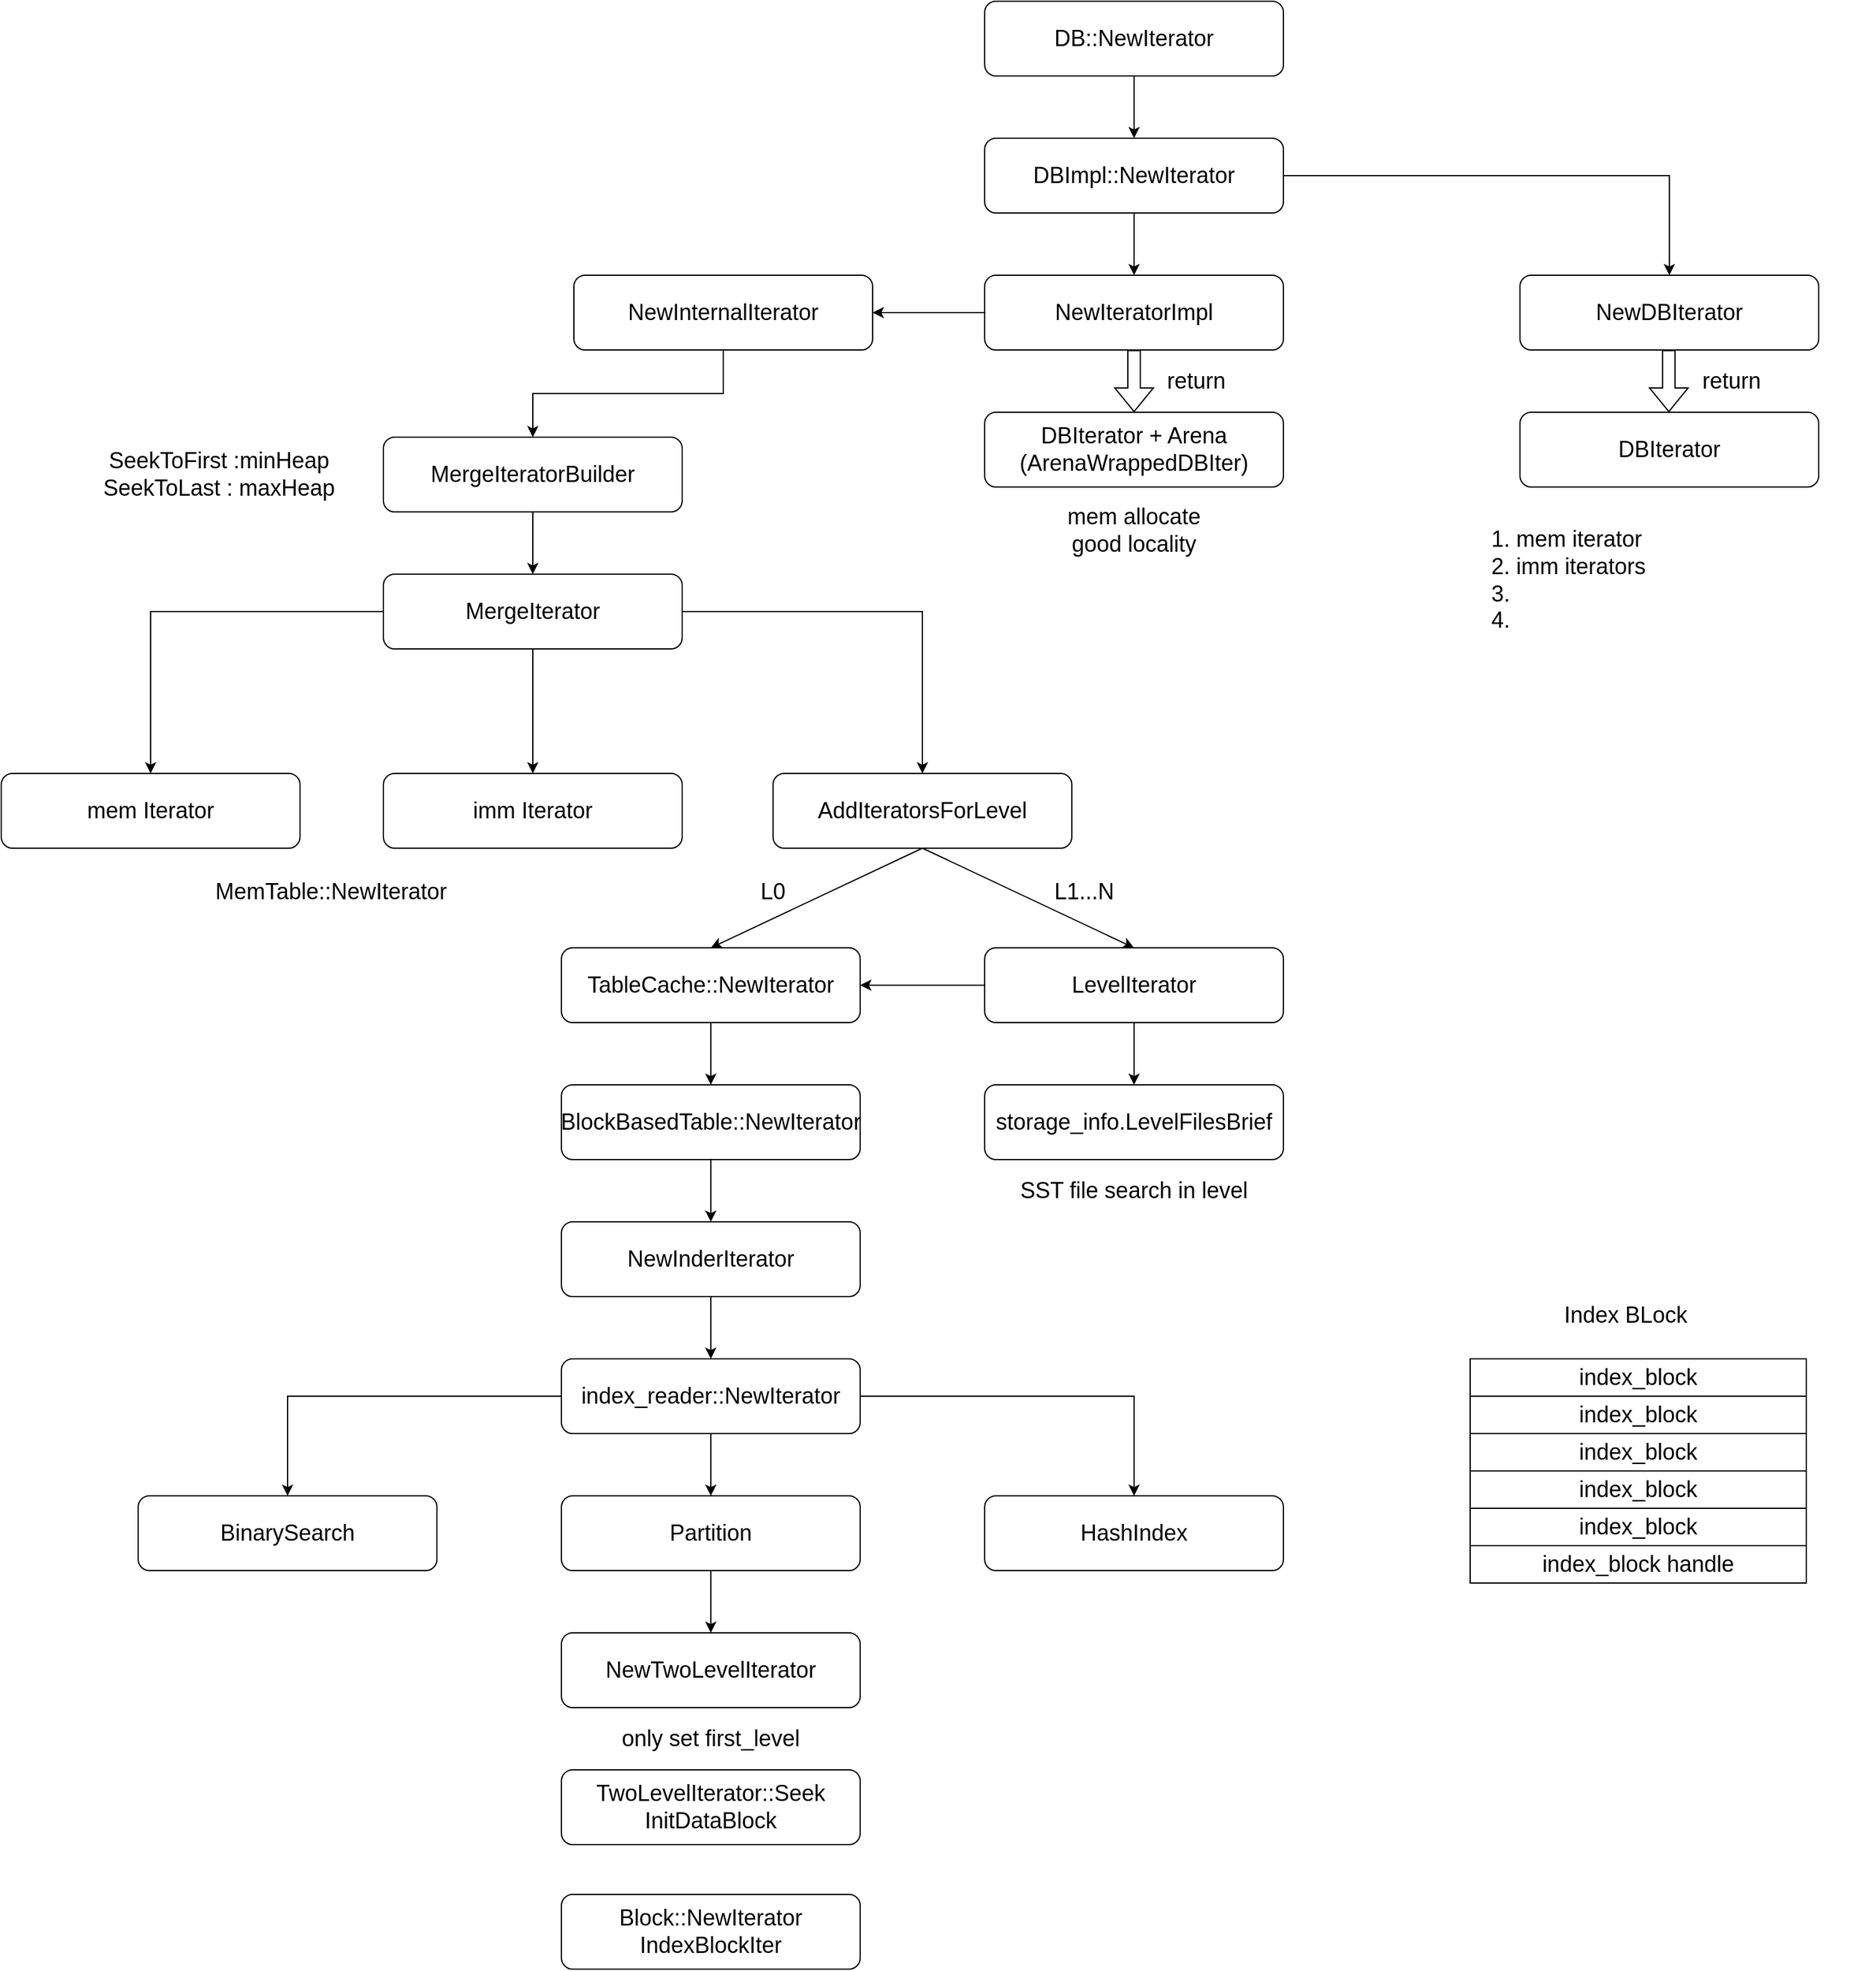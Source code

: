 <mxfile version="20.2.3" type="github">
  <diagram id="Vw7fn27wdTtEGHEtweep" name="Page-1">
    <mxGraphModel dx="2147" dy="1952" grid="1" gridSize="10" guides="1" tooltips="1" connect="1" arrows="1" fold="1" page="1" pageScale="1" pageWidth="827" pageHeight="1169" math="0" shadow="0">
      <root>
        <mxCell id="0" />
        <mxCell id="1" parent="0" />
        <mxCell id="UBoLiEuFsDpJewt4Z_ZF-12" style="edgeStyle=orthogonalEdgeStyle;rounded=0;orthogonalLoop=1;jettySize=auto;html=1;fontSize=18;" edge="1" parent="1" source="UBoLiEuFsDpJewt4Z_ZF-1" target="UBoLiEuFsDpJewt4Z_ZF-2">
          <mxGeometry relative="1" as="geometry" />
        </mxCell>
        <mxCell id="UBoLiEuFsDpJewt4Z_ZF-1" value="&lt;font style=&quot;font-size: 18px;&quot;&gt;DB::NewIterator&lt;/font&gt;" style="rounded=1;whiteSpace=wrap;html=1;" vertex="1" parent="1">
          <mxGeometry x="70" y="-1130" width="240" height="60" as="geometry" />
        </mxCell>
        <mxCell id="UBoLiEuFsDpJewt4Z_ZF-5" style="edgeStyle=orthogonalEdgeStyle;rounded=0;orthogonalLoop=1;jettySize=auto;html=1;entryX=0.5;entryY=0;entryDx=0;entryDy=0;fontSize=18;" edge="1" parent="1" source="UBoLiEuFsDpJewt4Z_ZF-2" target="UBoLiEuFsDpJewt4Z_ZF-3">
          <mxGeometry relative="1" as="geometry" />
        </mxCell>
        <mxCell id="UBoLiEuFsDpJewt4Z_ZF-13" style="edgeStyle=orthogonalEdgeStyle;rounded=0;orthogonalLoop=1;jettySize=auto;html=1;fontSize=18;" edge="1" parent="1" source="UBoLiEuFsDpJewt4Z_ZF-2" target="UBoLiEuFsDpJewt4Z_ZF-6">
          <mxGeometry relative="1" as="geometry" />
        </mxCell>
        <mxCell id="UBoLiEuFsDpJewt4Z_ZF-2" value="&lt;font style=&quot;font-size: 18px;&quot;&gt;DBImpl::NewIterator&lt;/font&gt;" style="rounded=1;whiteSpace=wrap;html=1;" vertex="1" parent="1">
          <mxGeometry x="70" y="-1020" width="240" height="60" as="geometry" />
        </mxCell>
        <mxCell id="UBoLiEuFsDpJewt4Z_ZF-3" value="&lt;font style=&quot;font-size: 18px;&quot;&gt;NewDBIterator&lt;/font&gt;" style="rounded=1;whiteSpace=wrap;html=1;" vertex="1" parent="1">
          <mxGeometry x="500" y="-910" width="240" height="60" as="geometry" />
        </mxCell>
        <mxCell id="UBoLiEuFsDpJewt4Z_ZF-4" value="&lt;font style=&quot;font-size: 18px;&quot;&gt;DBIterator&lt;/font&gt;" style="rounded=1;whiteSpace=wrap;html=1;" vertex="1" parent="1">
          <mxGeometry x="500" y="-800" width="240" height="60" as="geometry" />
        </mxCell>
        <mxCell id="UBoLiEuFsDpJewt4Z_ZF-19" style="edgeStyle=orthogonalEdgeStyle;rounded=0;orthogonalLoop=1;jettySize=auto;html=1;entryX=1;entryY=0.5;entryDx=0;entryDy=0;fontSize=18;" edge="1" parent="1" source="UBoLiEuFsDpJewt4Z_ZF-6" target="UBoLiEuFsDpJewt4Z_ZF-18">
          <mxGeometry relative="1" as="geometry" />
        </mxCell>
        <mxCell id="UBoLiEuFsDpJewt4Z_ZF-6" value="&lt;font style=&quot;font-size: 18px;&quot;&gt;NewIteratorImpl&lt;/font&gt;" style="rounded=1;whiteSpace=wrap;html=1;" vertex="1" parent="1">
          <mxGeometry x="70" y="-910" width="240" height="60" as="geometry" />
        </mxCell>
        <mxCell id="UBoLiEuFsDpJewt4Z_ZF-7" value="&lt;font style=&quot;font-size: 18px;&quot;&gt;DBIterator + Arena&lt;br&gt;(ArenaWrappedDBIter)&lt;br&gt;&lt;/font&gt;" style="rounded=1;whiteSpace=wrap;html=1;" vertex="1" parent="1">
          <mxGeometry x="70" y="-800" width="240" height="60" as="geometry" />
        </mxCell>
        <mxCell id="UBoLiEuFsDpJewt4Z_ZF-11" value="&lt;ol&gt;&lt;li&gt;mem iterator&lt;/li&gt;&lt;li&gt;imm iterators&lt;/li&gt;&lt;li&gt;&lt;br&gt;&lt;/li&gt;&lt;li&gt;&lt;br&gt;&lt;/li&gt;&lt;/ol&gt;" style="text;strokeColor=none;fillColor=none;html=1;whiteSpace=wrap;verticalAlign=middle;overflow=hidden;fontSize=18;" vertex="1" parent="1">
          <mxGeometry x="455" y="-730" width="330" height="130" as="geometry" />
        </mxCell>
        <mxCell id="UBoLiEuFsDpJewt4Z_ZF-14" value="" style="shape=flexArrow;endArrow=classic;html=1;rounded=0;fontSize=18;exitX=0.5;exitY=1;exitDx=0;exitDy=0;entryX=0.5;entryY=0;entryDx=0;entryDy=0;" edge="1" parent="1" source="UBoLiEuFsDpJewt4Z_ZF-6" target="UBoLiEuFsDpJewt4Z_ZF-7">
          <mxGeometry width="50" height="50" relative="1" as="geometry">
            <mxPoint x="310" y="-810" as="sourcePoint" />
            <mxPoint x="360" y="-860" as="targetPoint" />
          </mxGeometry>
        </mxCell>
        <mxCell id="UBoLiEuFsDpJewt4Z_ZF-15" value="" style="shape=flexArrow;endArrow=classic;html=1;rounded=0;fontSize=18;exitX=0.5;exitY=1;exitDx=0;exitDy=0;entryX=0.5;entryY=0;entryDx=0;entryDy=0;" edge="1" parent="1">
          <mxGeometry width="50" height="50" relative="1" as="geometry">
            <mxPoint x="619.58" y="-850" as="sourcePoint" />
            <mxPoint x="619.58" y="-800" as="targetPoint" />
          </mxGeometry>
        </mxCell>
        <mxCell id="UBoLiEuFsDpJewt4Z_ZF-16" value="return" style="text;html=1;strokeColor=none;fillColor=none;align=center;verticalAlign=middle;whiteSpace=wrap;rounded=0;fontSize=18;" vertex="1" parent="1">
          <mxGeometry x="210" y="-840" width="60" height="30" as="geometry" />
        </mxCell>
        <mxCell id="UBoLiEuFsDpJewt4Z_ZF-17" value="return" style="text;html=1;strokeColor=none;fillColor=none;align=center;verticalAlign=middle;whiteSpace=wrap;rounded=0;fontSize=18;" vertex="1" parent="1">
          <mxGeometry x="640" y="-840" width="60" height="30" as="geometry" />
        </mxCell>
        <mxCell id="UBoLiEuFsDpJewt4Z_ZF-77" style="edgeStyle=orthogonalEdgeStyle;rounded=0;orthogonalLoop=1;jettySize=auto;html=1;entryX=0.5;entryY=0;entryDx=0;entryDy=0;fontSize=18;" edge="1" parent="1" source="UBoLiEuFsDpJewt4Z_ZF-18" target="UBoLiEuFsDpJewt4Z_ZF-22">
          <mxGeometry relative="1" as="geometry" />
        </mxCell>
        <mxCell id="UBoLiEuFsDpJewt4Z_ZF-18" value="&lt;font style=&quot;font-size: 18px;&quot;&gt;NewInternalIterator&lt;/font&gt;" style="rounded=1;whiteSpace=wrap;html=1;" vertex="1" parent="1">
          <mxGeometry x="-260" y="-910" width="240" height="60" as="geometry" />
        </mxCell>
        <mxCell id="UBoLiEuFsDpJewt4Z_ZF-20" value="mem allocate&lt;br&gt;good locality" style="text;html=1;strokeColor=none;fillColor=none;align=center;verticalAlign=middle;whiteSpace=wrap;rounded=0;fontSize=18;" vertex="1" parent="1">
          <mxGeometry x="60" y="-740" width="260" height="70" as="geometry" />
        </mxCell>
        <mxCell id="UBoLiEuFsDpJewt4Z_ZF-24" style="edgeStyle=orthogonalEdgeStyle;rounded=0;orthogonalLoop=1;jettySize=auto;html=1;fontSize=18;" edge="1" parent="1" source="UBoLiEuFsDpJewt4Z_ZF-22" target="UBoLiEuFsDpJewt4Z_ZF-23">
          <mxGeometry relative="1" as="geometry" />
        </mxCell>
        <mxCell id="UBoLiEuFsDpJewt4Z_ZF-22" value="&lt;font style=&quot;font-size: 18px;&quot;&gt;MergeIteratorBuilder&lt;/font&gt;" style="rounded=1;whiteSpace=wrap;html=1;" vertex="1" parent="1">
          <mxGeometry x="-413" y="-780" width="240" height="60" as="geometry" />
        </mxCell>
        <mxCell id="UBoLiEuFsDpJewt4Z_ZF-38" style="edgeStyle=orthogonalEdgeStyle;rounded=0;orthogonalLoop=1;jettySize=auto;html=1;entryX=0.5;entryY=0;entryDx=0;entryDy=0;fontSize=18;" edge="1" parent="1" source="UBoLiEuFsDpJewt4Z_ZF-23" target="UBoLiEuFsDpJewt4Z_ZF-30">
          <mxGeometry relative="1" as="geometry" />
        </mxCell>
        <mxCell id="UBoLiEuFsDpJewt4Z_ZF-39" style="edgeStyle=orthogonalEdgeStyle;rounded=0;orthogonalLoop=1;jettySize=auto;html=1;entryX=0.5;entryY=0;entryDx=0;entryDy=0;fontSize=18;" edge="1" parent="1" source="UBoLiEuFsDpJewt4Z_ZF-23" target="UBoLiEuFsDpJewt4Z_ZF-31">
          <mxGeometry relative="1" as="geometry" />
        </mxCell>
        <mxCell id="UBoLiEuFsDpJewt4Z_ZF-40" style="edgeStyle=orthogonalEdgeStyle;rounded=0;orthogonalLoop=1;jettySize=auto;html=1;fontSize=18;" edge="1" parent="1" source="UBoLiEuFsDpJewt4Z_ZF-23" target="UBoLiEuFsDpJewt4Z_ZF-34">
          <mxGeometry relative="1" as="geometry" />
        </mxCell>
        <mxCell id="UBoLiEuFsDpJewt4Z_ZF-23" value="&lt;font style=&quot;font-size: 18px;&quot;&gt;MergeIterator&lt;/font&gt;" style="rounded=1;whiteSpace=wrap;html=1;" vertex="1" parent="1">
          <mxGeometry x="-413" y="-670" width="240" height="60" as="geometry" />
        </mxCell>
        <mxCell id="UBoLiEuFsDpJewt4Z_ZF-28" value="SeekToFirst :minHeap&lt;br&gt;SeekToLast : maxHeap" style="text;html=1;strokeColor=none;fillColor=none;align=center;verticalAlign=middle;whiteSpace=wrap;rounded=0;fontSize=18;" vertex="1" parent="1">
          <mxGeometry x="-650" y="-811.25" width="210" height="122.5" as="geometry" />
        </mxCell>
        <mxCell id="UBoLiEuFsDpJewt4Z_ZF-30" value="&lt;font style=&quot;font-size: 18px;&quot;&gt;mem Iterator&lt;/font&gt;" style="rounded=1;whiteSpace=wrap;html=1;" vertex="1" parent="1">
          <mxGeometry x="-720" y="-510" width="240" height="60" as="geometry" />
        </mxCell>
        <mxCell id="UBoLiEuFsDpJewt4Z_ZF-31" value="&lt;font style=&quot;font-size: 18px;&quot;&gt;imm Iterator&lt;/font&gt;" style="rounded=1;whiteSpace=wrap;html=1;" vertex="1" parent="1">
          <mxGeometry x="-413" y="-510" width="240" height="60" as="geometry" />
        </mxCell>
        <mxCell id="UBoLiEuFsDpJewt4Z_ZF-34" value="&lt;font style=&quot;font-size: 18px;&quot;&gt;AddIteratorsForLevel&lt;/font&gt;" style="rounded=1;whiteSpace=wrap;html=1;" vertex="1" parent="1">
          <mxGeometry x="-100" y="-510" width="240" height="60" as="geometry" />
        </mxCell>
        <mxCell id="UBoLiEuFsDpJewt4Z_ZF-54" style="edgeStyle=orthogonalEdgeStyle;rounded=0;orthogonalLoop=1;jettySize=auto;html=1;fontSize=18;" edge="1" parent="1" source="UBoLiEuFsDpJewt4Z_ZF-35" target="UBoLiEuFsDpJewt4Z_ZF-43">
          <mxGeometry relative="1" as="geometry" />
        </mxCell>
        <mxCell id="UBoLiEuFsDpJewt4Z_ZF-35" value="&lt;span style=&quot;font-size: 18px;&quot;&gt;TableCache::NewIterator&lt;/span&gt;" style="rounded=1;whiteSpace=wrap;html=1;" vertex="1" parent="1">
          <mxGeometry x="-270" y="-370" width="240" height="60" as="geometry" />
        </mxCell>
        <mxCell id="UBoLiEuFsDpJewt4Z_ZF-72" style="edgeStyle=orthogonalEdgeStyle;rounded=0;orthogonalLoop=1;jettySize=auto;html=1;fontSize=18;" edge="1" parent="1" source="UBoLiEuFsDpJewt4Z_ZF-36" target="UBoLiEuFsDpJewt4Z_ZF-35">
          <mxGeometry relative="1" as="geometry" />
        </mxCell>
        <mxCell id="UBoLiEuFsDpJewt4Z_ZF-75" style="edgeStyle=orthogonalEdgeStyle;rounded=0;orthogonalLoop=1;jettySize=auto;html=1;fontSize=18;" edge="1" parent="1" source="UBoLiEuFsDpJewt4Z_ZF-36" target="UBoLiEuFsDpJewt4Z_ZF-73">
          <mxGeometry relative="1" as="geometry" />
        </mxCell>
        <mxCell id="UBoLiEuFsDpJewt4Z_ZF-36" value="&lt;span style=&quot;font-size: 18px;&quot;&gt;LevelIterator&lt;/span&gt;" style="rounded=1;whiteSpace=wrap;html=1;" vertex="1" parent="1">
          <mxGeometry x="70" y="-370" width="240" height="60" as="geometry" />
        </mxCell>
        <mxCell id="UBoLiEuFsDpJewt4Z_ZF-37" value="MemTable::NewIterator" style="text;html=1;strokeColor=none;fillColor=none;align=center;verticalAlign=middle;whiteSpace=wrap;rounded=0;fontSize=18;" vertex="1" parent="1">
          <mxGeometry x="-590" y="-430" width="270" height="30" as="geometry" />
        </mxCell>
        <mxCell id="UBoLiEuFsDpJewt4Z_ZF-55" style="edgeStyle=orthogonalEdgeStyle;rounded=0;orthogonalLoop=1;jettySize=auto;html=1;fontSize=18;" edge="1" parent="1" source="UBoLiEuFsDpJewt4Z_ZF-43" target="UBoLiEuFsDpJewt4Z_ZF-48">
          <mxGeometry relative="1" as="geometry" />
        </mxCell>
        <mxCell id="UBoLiEuFsDpJewt4Z_ZF-43" value="&lt;span style=&quot;font-size: 18px;&quot;&gt;BlockBasedTable::NewIterator&lt;/span&gt;" style="rounded=1;whiteSpace=wrap;html=1;" vertex="1" parent="1">
          <mxGeometry x="-270" y="-260" width="240" height="60" as="geometry" />
        </mxCell>
        <mxCell id="UBoLiEuFsDpJewt4Z_ZF-44" value="" style="endArrow=classic;html=1;rounded=0;fontSize=18;exitX=0.5;exitY=1;exitDx=0;exitDy=0;entryX=0.5;entryY=0;entryDx=0;entryDy=0;" edge="1" parent="1" source="UBoLiEuFsDpJewt4Z_ZF-34" target="UBoLiEuFsDpJewt4Z_ZF-35">
          <mxGeometry width="50" height="50" relative="1" as="geometry">
            <mxPoint x="-20" y="-110" as="sourcePoint" />
            <mxPoint x="30" y="-160" as="targetPoint" />
          </mxGeometry>
        </mxCell>
        <mxCell id="UBoLiEuFsDpJewt4Z_ZF-45" value="" style="endArrow=classic;html=1;rounded=0;fontSize=18;exitX=0.5;exitY=1;exitDx=0;exitDy=0;entryX=0.5;entryY=0;entryDx=0;entryDy=0;" edge="1" parent="1" source="UBoLiEuFsDpJewt4Z_ZF-34" target="UBoLiEuFsDpJewt4Z_ZF-36">
          <mxGeometry width="50" height="50" relative="1" as="geometry">
            <mxPoint x="-20" y="-110" as="sourcePoint" />
            <mxPoint x="30" y="-160" as="targetPoint" />
          </mxGeometry>
        </mxCell>
        <mxCell id="UBoLiEuFsDpJewt4Z_ZF-46" value="L0" style="text;html=1;strokeColor=none;fillColor=none;align=center;verticalAlign=middle;whiteSpace=wrap;rounded=0;fontSize=18;" vertex="1" parent="1">
          <mxGeometry x="-130" y="-430" width="60" height="30" as="geometry" />
        </mxCell>
        <mxCell id="UBoLiEuFsDpJewt4Z_ZF-47" value="L1...N" style="text;html=1;strokeColor=none;fillColor=none;align=center;verticalAlign=middle;whiteSpace=wrap;rounded=0;fontSize=18;" vertex="1" parent="1">
          <mxGeometry x="120" y="-430" width="60" height="30" as="geometry" />
        </mxCell>
        <mxCell id="UBoLiEuFsDpJewt4Z_ZF-56" style="edgeStyle=orthogonalEdgeStyle;rounded=0;orthogonalLoop=1;jettySize=auto;html=1;fontSize=18;" edge="1" parent="1" source="UBoLiEuFsDpJewt4Z_ZF-48" target="UBoLiEuFsDpJewt4Z_ZF-49">
          <mxGeometry relative="1" as="geometry" />
        </mxCell>
        <mxCell id="UBoLiEuFsDpJewt4Z_ZF-48" value="&lt;span style=&quot;font-size: 18px;&quot;&gt;NewInderIterator&lt;/span&gt;" style="rounded=1;whiteSpace=wrap;html=1;" vertex="1" parent="1">
          <mxGeometry x="-270" y="-150" width="240" height="60" as="geometry" />
        </mxCell>
        <mxCell id="UBoLiEuFsDpJewt4Z_ZF-53" style="edgeStyle=orthogonalEdgeStyle;rounded=0;orthogonalLoop=1;jettySize=auto;html=1;fontSize=18;" edge="1" parent="1" source="UBoLiEuFsDpJewt4Z_ZF-49" target="UBoLiEuFsDpJewt4Z_ZF-50">
          <mxGeometry relative="1" as="geometry" />
        </mxCell>
        <mxCell id="UBoLiEuFsDpJewt4Z_ZF-57" style="edgeStyle=orthogonalEdgeStyle;rounded=0;orthogonalLoop=1;jettySize=auto;html=1;fontSize=18;" edge="1" parent="1" source="UBoLiEuFsDpJewt4Z_ZF-49" target="UBoLiEuFsDpJewt4Z_ZF-51">
          <mxGeometry relative="1" as="geometry" />
        </mxCell>
        <mxCell id="UBoLiEuFsDpJewt4Z_ZF-58" style="edgeStyle=orthogonalEdgeStyle;rounded=0;orthogonalLoop=1;jettySize=auto;html=1;entryX=0.5;entryY=0;entryDx=0;entryDy=0;fontSize=18;" edge="1" parent="1" source="UBoLiEuFsDpJewt4Z_ZF-49" target="UBoLiEuFsDpJewt4Z_ZF-52">
          <mxGeometry relative="1" as="geometry" />
        </mxCell>
        <mxCell id="UBoLiEuFsDpJewt4Z_ZF-49" value="&lt;span style=&quot;font-size: 18px;&quot;&gt;index_reader::NewIterator&lt;/span&gt;" style="rounded=1;whiteSpace=wrap;html=1;" vertex="1" parent="1">
          <mxGeometry x="-270" y="-40" width="240" height="60" as="geometry" />
        </mxCell>
        <mxCell id="UBoLiEuFsDpJewt4Z_ZF-68" style="edgeStyle=orthogonalEdgeStyle;rounded=0;orthogonalLoop=1;jettySize=auto;html=1;fontSize=18;" edge="1" parent="1" source="UBoLiEuFsDpJewt4Z_ZF-50" target="UBoLiEuFsDpJewt4Z_ZF-67">
          <mxGeometry relative="1" as="geometry" />
        </mxCell>
        <mxCell id="UBoLiEuFsDpJewt4Z_ZF-50" value="&lt;span style=&quot;font-size: 18px;&quot;&gt;Partition&lt;/span&gt;" style="rounded=1;whiteSpace=wrap;html=1;" vertex="1" parent="1">
          <mxGeometry x="-270" y="70" width="240" height="60" as="geometry" />
        </mxCell>
        <mxCell id="UBoLiEuFsDpJewt4Z_ZF-51" value="&lt;span style=&quot;font-size: 18px;&quot;&gt;BinarySearch&lt;/span&gt;" style="rounded=1;whiteSpace=wrap;html=1;" vertex="1" parent="1">
          <mxGeometry x="-610" y="70" width="240" height="60" as="geometry" />
        </mxCell>
        <mxCell id="UBoLiEuFsDpJewt4Z_ZF-52" value="&lt;span style=&quot;font-size: 18px;&quot;&gt;HashIndex&lt;/span&gt;" style="rounded=1;whiteSpace=wrap;html=1;" vertex="1" parent="1">
          <mxGeometry x="70" y="70" width="240" height="60" as="geometry" />
        </mxCell>
        <mxCell id="UBoLiEuFsDpJewt4Z_ZF-59" value="index_block" style="rounded=0;whiteSpace=wrap;html=1;fontSize=18;" vertex="1" parent="1">
          <mxGeometry x="460" y="-40" width="270" height="30" as="geometry" />
        </mxCell>
        <mxCell id="UBoLiEuFsDpJewt4Z_ZF-60" value="index_block" style="rounded=0;whiteSpace=wrap;html=1;fontSize=18;" vertex="1" parent="1">
          <mxGeometry x="460" y="-10" width="270" height="30" as="geometry" />
        </mxCell>
        <mxCell id="UBoLiEuFsDpJewt4Z_ZF-61" value="index_block" style="rounded=0;whiteSpace=wrap;html=1;fontSize=18;" vertex="1" parent="1">
          <mxGeometry x="460" y="20" width="270" height="30" as="geometry" />
        </mxCell>
        <mxCell id="UBoLiEuFsDpJewt4Z_ZF-62" value="index_block" style="rounded=0;whiteSpace=wrap;html=1;fontSize=18;" vertex="1" parent="1">
          <mxGeometry x="460" y="50" width="270" height="30" as="geometry" />
        </mxCell>
        <mxCell id="UBoLiEuFsDpJewt4Z_ZF-63" value="index_block" style="rounded=0;whiteSpace=wrap;html=1;fontSize=18;" vertex="1" parent="1">
          <mxGeometry x="460" y="80" width="270" height="30" as="geometry" />
        </mxCell>
        <mxCell id="UBoLiEuFsDpJewt4Z_ZF-64" value="index_block handle" style="rounded=0;whiteSpace=wrap;html=1;fontSize=18;" vertex="1" parent="1">
          <mxGeometry x="460" y="110" width="270" height="30" as="geometry" />
        </mxCell>
        <mxCell id="UBoLiEuFsDpJewt4Z_ZF-66" value="Index BLock" style="text;html=1;strokeColor=none;fillColor=none;align=center;verticalAlign=middle;whiteSpace=wrap;rounded=0;fontSize=18;" vertex="1" parent="1">
          <mxGeometry x="480" y="-90" width="210" height="30" as="geometry" />
        </mxCell>
        <mxCell id="UBoLiEuFsDpJewt4Z_ZF-67" value="&lt;span style=&quot;font-size: 18px;&quot;&gt;NewTwoLevelIterator&lt;/span&gt;" style="rounded=1;whiteSpace=wrap;html=1;" vertex="1" parent="1">
          <mxGeometry x="-270" y="180" width="240" height="60" as="geometry" />
        </mxCell>
        <mxCell id="UBoLiEuFsDpJewt4Z_ZF-69" value="only set first_level" style="text;html=1;strokeColor=none;fillColor=none;align=center;verticalAlign=middle;whiteSpace=wrap;rounded=0;fontSize=18;" vertex="1" parent="1">
          <mxGeometry x="-235" y="250" width="170" height="30" as="geometry" />
        </mxCell>
        <mxCell id="UBoLiEuFsDpJewt4Z_ZF-71" value="&lt;span style=&quot;font-size: 18px;&quot;&gt;TwoLevelIterator::Seek&lt;br&gt;InitDataBlock&lt;br&gt;&lt;/span&gt;" style="rounded=1;whiteSpace=wrap;html=1;" vertex="1" parent="1">
          <mxGeometry x="-270" y="290" width="240" height="60" as="geometry" />
        </mxCell>
        <mxCell id="UBoLiEuFsDpJewt4Z_ZF-73" value="&lt;span style=&quot;font-size: 18px;&quot;&gt;storage_info.LevelFilesBrief&lt;/span&gt;" style="rounded=1;whiteSpace=wrap;html=1;" vertex="1" parent="1">
          <mxGeometry x="70" y="-260" width="240" height="60" as="geometry" />
        </mxCell>
        <mxCell id="UBoLiEuFsDpJewt4Z_ZF-76" value="SST file search in level" style="text;html=1;strokeColor=none;fillColor=none;align=center;verticalAlign=middle;whiteSpace=wrap;rounded=0;fontSize=18;" vertex="1" parent="1">
          <mxGeometry x="65" y="-190" width="250" height="30" as="geometry" />
        </mxCell>
        <mxCell id="UBoLiEuFsDpJewt4Z_ZF-78" value="&lt;span style=&quot;font-size: 18px;&quot;&gt;Block::NewIterator&lt;br&gt;IndexBlockIter&lt;br&gt;&lt;/span&gt;" style="rounded=1;whiteSpace=wrap;html=1;" vertex="1" parent="1">
          <mxGeometry x="-270" y="390" width="240" height="60" as="geometry" />
        </mxCell>
      </root>
    </mxGraphModel>
  </diagram>
</mxfile>
